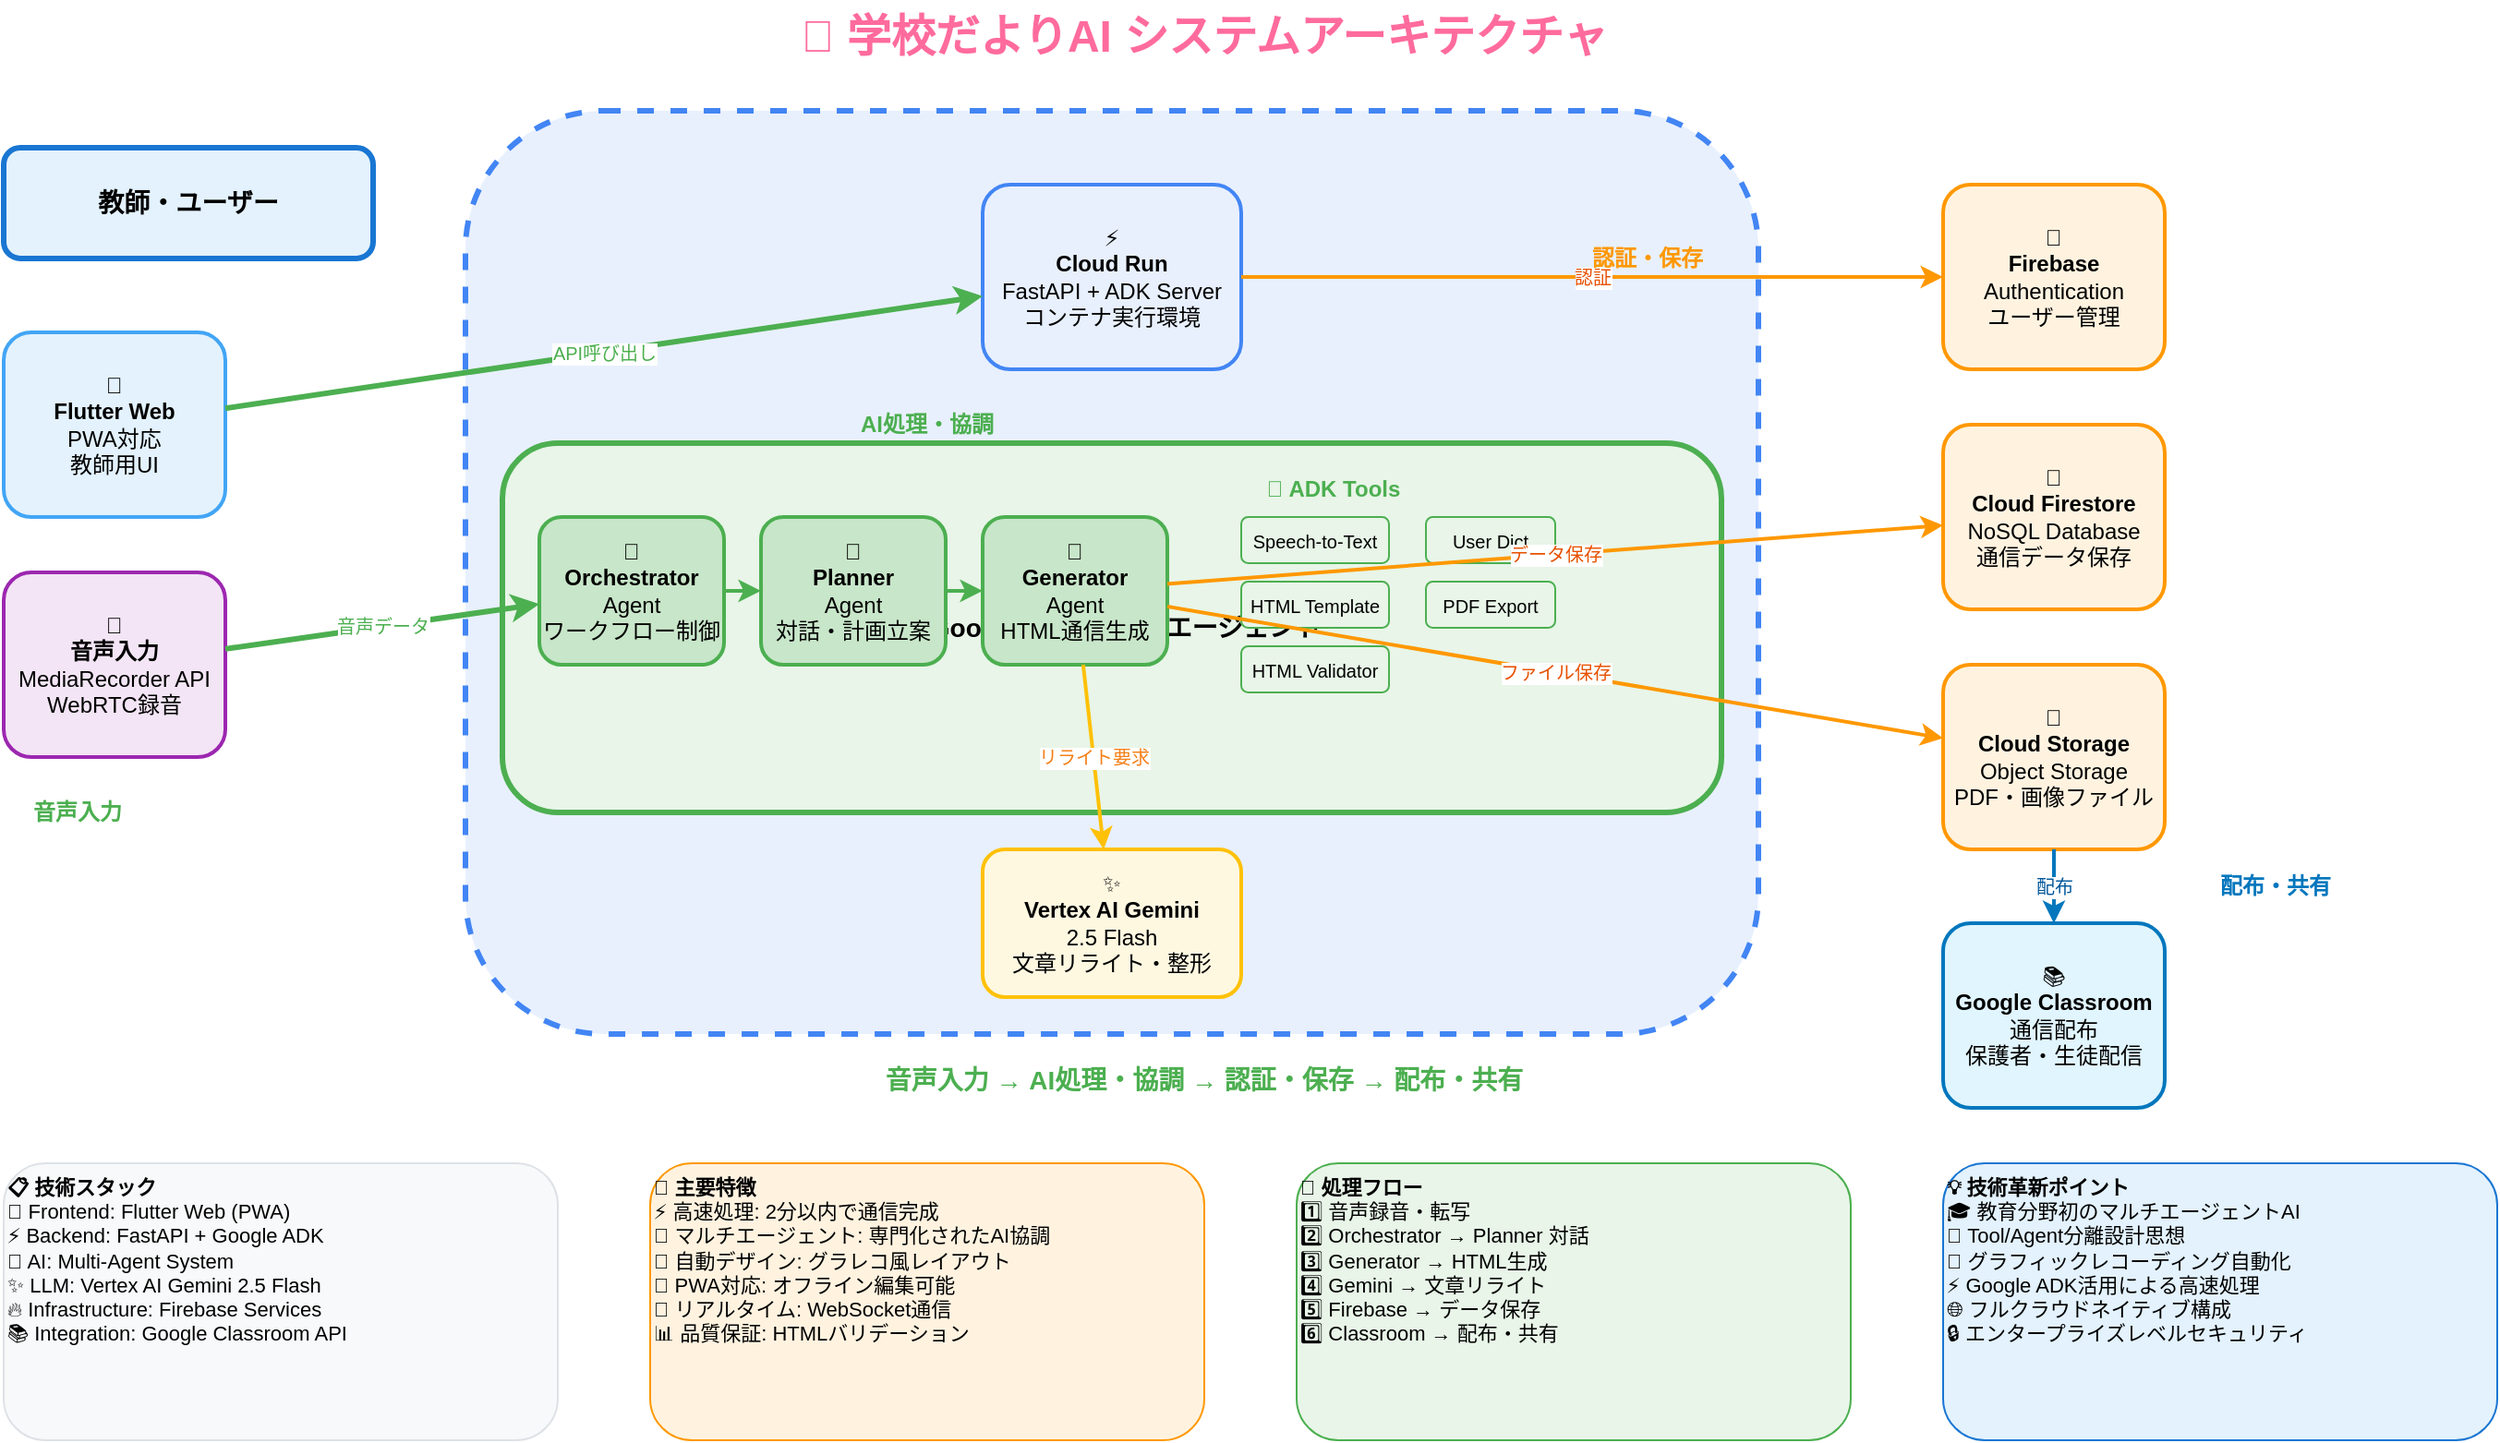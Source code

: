 <?xml version="1.0" encoding="UTF-8"?>
<mxfile version="24.7.17" type="device">
  <diagram name="学校だよりAI システムアーキテクチャ" id="architecture">
    <mxGraphModel dx="1422" dy="794" grid="1" gridSize="10" guides="1" tooltips="1" connect="1" arrows="1" fold="1" page="1" pageScale="1" pageWidth="1400" pageHeight="900" math="0" shadow="0">
      <root>
        <mxCell id="0" />
        <mxCell id="1" parent="0" />
        
        <!-- タイトル -->
        <mxCell id="title" value="🌸 学校だよりAI システムアーキテクチャ" style="text;html=1;strokeColor=none;fillColor=none;align=center;verticalAlign=middle;whiteSpace=wrap;rounded=0;fontSize=24;fontStyle=1;fontColor=#FF6B9D;" vertex="1" parent="1">
          <mxGeometry x="400" y="20" width="600" height="40" as="geometry" />
        </mxCell>

        <!-- 左ゾーン: ユーザー・フロントエンド -->
        <mxCell id="user_section_label" value="教師・ユーザー" style="rounded=1;whiteSpace=wrap;html=1;fillColor=#E3F2FD;strokeColor=#1976D2;strokeWidth=3;fontSize=14;fontStyle=1;" vertex="1" parent="1">
          <mxGeometry x="50" y="100" width="200" height="60" as="geometry" />
        </mxCell>

        <mxCell id="flutter" value="📱&lt;br&gt;&lt;b&gt;Flutter Web&lt;/b&gt;&lt;br&gt;PWA対応&lt;br&gt;教師用UI" style="rounded=1;whiteSpace=wrap;html=1;fillColor=#E3F2FD;strokeColor=#42A5F5;strokeWidth=2;align=center;" vertex="1" parent="1">
          <mxGeometry x="50" y="200" width="120" height="100" as="geometry" />
        </mxCell>

        <mxCell id="voice" value="🎤&lt;br&gt;&lt;b&gt;音声入力&lt;/b&gt;&lt;br&gt;MediaRecorder API&lt;br&gt;WebRTC録音" style="rounded=1;whiteSpace=wrap;html=1;fillColor=#F3E5F5;strokeColor=#9C27B0;strokeWidth=2;align=center;" vertex="1" parent="1">
          <mxGeometry x="50" y="330" width="120" height="100" as="geometry" />
        </mxCell>

        <!-- 中央ゾーン: Google Cloud Platform -->
        <mxCell id="gcp_container" value="Google Cloud Platform" style="rounded=1;whiteSpace=wrap;html=1;fillColor=#E8F0FE;strokeColor=#4285F4;strokeWidth=3;fontSize=16;fontStyle=1;dashed=1;" vertex="1" parent="1">
          <mxGeometry x="300" y="80" width="700" height="500" as="geometry" />
        </mxCell>

        <mxCell id="cloudrun" value="⚡&lt;br&gt;&lt;b&gt;Cloud Run&lt;/b&gt;&lt;br&gt;FastAPI + ADK Server&lt;br&gt;コンテナ実行環境" style="rounded=1;whiteSpace=wrap;html=1;fillColor=#E8F0FE;strokeColor=#4285F4;strokeWidth=2;align=center;" vertex="1" parent="1">
          <mxGeometry x="580" y="120" width="140" height="100" as="geometry" />
        </mxCell>

        <!-- ADKマルチエージェントセクション -->
        <mxCell id="adk_container" value="🤖 Google ADK マルチエージェント" style="rounded=1;whiteSpace=wrap;html=1;fillColor=#E8F5E8;strokeColor=#4CAF50;strokeWidth=3;fontSize=14;fontStyle=1;" vertex="1" parent="1">
          <mxGeometry x="320" y="260" width="660" height="200" as="geometry" />
        </mxCell>

        <!-- エージェント群 -->
        <mxCell id="orchestrator" value="🎯&lt;br&gt;&lt;b&gt;Orchestrator&lt;/b&gt;&lt;br&gt;Agent&lt;br&gt;ワークフロー制御" style="rounded=1;whiteSpace=wrap;html=1;fillColor=#C8E6C9;strokeColor=#4CAF50;strokeWidth=2;align=center;" vertex="1" parent="1">
          <mxGeometry x="340" y="300" width="100" height="80" as="geometry" />
        </mxCell>

        <mxCell id="planner" value="💭&lt;br&gt;&lt;b&gt;Planner&lt;/b&gt;&lt;br&gt;Agent&lt;br&gt;対話・計画立案" style="rounded=1;whiteSpace=wrap;html=1;fillColor=#C8E6C9;strokeColor=#4CAF50;strokeWidth=2;align=center;" vertex="1" parent="1">
          <mxGeometry x="460" y="300" width="100" height="80" as="geometry" />
        </mxCell>

        <mxCell id="generator" value="📝&lt;br&gt;&lt;b&gt;Generator&lt;/b&gt;&lt;br&gt;Agent&lt;br&gt;HTML通信生成" style="rounded=1;whiteSpace=wrap;html=1;fillColor=#C8E6C9;strokeColor=#4CAF50;strokeWidth=2;align=center;" vertex="1" parent="1">
          <mxGeometry x="580" y="300" width="100" height="80" as="geometry" />
        </mxCell>

        <!-- ツール群 -->
        <mxCell id="tools_label" value="🔧 ADK Tools" style="text;html=1;strokeColor=none;fillColor=none;align=center;verticalAlign=middle;whiteSpace=wrap;fontSize=12;fontStyle=1;fontColor=#4CAF50;" vertex="1" parent="1">
          <mxGeometry x="720" y="275" width="100" height="20" as="geometry" />
        </mxCell>

        <mxCell id="tool_speech" value="Speech-to-Text" style="rounded=1;whiteSpace=wrap;html=1;fillColor=#E8F5E8;strokeColor=#4CAF50;fontSize=10;" vertex="1" parent="1">
          <mxGeometry x="720" y="300" width="80" height="25" as="geometry" />
        </mxCell>

        <mxCell id="tool_dict" value="User Dict" style="rounded=1;whiteSpace=wrap;html=1;fillColor=#E8F5E8;strokeColor=#4CAF50;fontSize=10;" vertex="1" parent="1">
          <mxGeometry x="820" y="300" width="70" height="25" as="geometry" />
        </mxCell>

        <mxCell id="tool_template" value="HTML Template" style="rounded=1;whiteSpace=wrap;html=1;fillColor=#E8F5E8;strokeColor=#4CAF50;fontSize=10;" vertex="1" parent="1">
          <mxGeometry x="720" y="335" width="80" height="25" as="geometry" />
        </mxCell>

        <mxCell id="tool_pdf" value="PDF Export" style="rounded=1;whiteSpace=wrap;html=1;fillColor=#E8F5E8;strokeColor=#4CAF50;fontSize=10;" vertex="1" parent="1">
          <mxGeometry x="820" y="335" width="70" height="25" as="geometry" />
        </mxCell>

        <mxCell id="tool_validator" value="HTML Validator" style="rounded=1;whiteSpace=wrap;html=1;fillColor=#E8F5E8;strokeColor=#4CAF50;fontSize=10;" vertex="1" parent="1">
          <mxGeometry x="720" y="370" width="80" height="25" as="geometry" />
        </mxCell>

        <!-- Vertex AI Gemini -->
        <mxCell id="gemini" value="✨&lt;br&gt;&lt;b&gt;Vertex AI Gemini&lt;/b&gt;&lt;br&gt;2.5 Flash&lt;br&gt;文章リライト・整形" style="rounded=1;whiteSpace=wrap;html=1;fillColor=#FFF8E1;strokeColor=#FFC107;strokeWidth=2;align=center;" vertex="1" parent="1">
          <mxGeometry x="580" y="480" width="140" height="80" as="geometry" />
        </mxCell>

        <!-- 右ゾーン: ストレージ・外部サービス -->
        <mxCell id="firebase_auth" value="🔐&lt;br&gt;&lt;b&gt;Firebase&lt;/b&gt;&lt;br&gt;Authentication&lt;br&gt;ユーザー管理" style="rounded=1;whiteSpace=wrap;html=1;fillColor=#FFF3E0;strokeColor=#FF9800;strokeWidth=2;align=center;" vertex="1" parent="1">
          <mxGeometry x="1100" y="120" width="120" height="100" as="geometry" />
        </mxCell>

        <mxCell id="firestore" value="📄&lt;br&gt;&lt;b&gt;Cloud Firestore&lt;/b&gt;&lt;br&gt;NoSQL Database&lt;br&gt;通信データ保存" style="rounded=1;whiteSpace=wrap;html=1;fillColor=#FFF3E0;strokeColor=#FF9800;strokeWidth=2;align=center;" vertex="1" parent="1">
          <mxGeometry x="1100" y="250" width="120" height="100" as="geometry" />
        </mxCell>

        <mxCell id="cloud_storage" value="💾&lt;br&gt;&lt;b&gt;Cloud Storage&lt;/b&gt;&lt;br&gt;Object Storage&lt;br&gt;PDF・画像ファイル" style="rounded=1;whiteSpace=wrap;html=1;fillColor=#FFF3E0;strokeColor=#FF9800;strokeWidth=2;align=center;" vertex="1" parent="1">
          <mxGeometry x="1100" y="380" width="120" height="100" as="geometry" />
        </mxCell>

        <mxCell id="classroom" value="📚&lt;br&gt;&lt;b&gt;Google Classroom&lt;/b&gt;&lt;br&gt;通信配布&lt;br&gt;保護者・生徒配信" style="rounded=1;whiteSpace=wrap;html=1;fillColor=#E1F5FE;strokeColor=#0277BD;strokeWidth=2;align=center;" vertex="1" parent="1">
          <mxGeometry x="1100" y="520" width="120" height="100" as="geometry" />
        </mxCell>

        <!-- データフロー矢印 -->
        <mxCell id="arrow_flutter_to_cloudrun" value="API呼び出し" style="endArrow=classic;html=1;strokeColor=#4CAF50;strokeWidth=3;fontSize=10;fontColor=#4CAF50;" edge="1" parent="1" source="flutter" target="cloudrun">
          <mxGeometry width="50" height="50" relative="1" as="geometry">
            <mxPoint x="200" y="250" as="sourcePoint" />
            <mxPoint x="570" y="170" as="targetPoint" />
          </mxGeometry>
        </mxCell>

        <mxCell id="arrow_voice_to_orchestrator" value="音声データ" style="endArrow=classic;html=1;strokeColor=#4CAF50;strokeWidth=3;fontSize=10;fontColor=#4CAF50;" edge="1" parent="1" source="voice" target="orchestrator">
          <mxGeometry width="50" height="50" relative="1" as="geometry">
            <mxPoint x="200" y="380" as="sourcePoint" />
            <mxPoint x="330" y="340" as="targetPoint" />
          </mxGeometry>
        </mxCell>

        <mxCell id="arrow_orchestrator_to_planner" value="" style="endArrow=classic;html=1;strokeColor=#4CAF50;strokeWidth=2;" edge="1" parent="1" source="orchestrator" target="planner">
          <mxGeometry width="50" height="50" relative="1" as="geometry">
            <mxPoint x="450" y="340" as="sourcePoint" />
            <mxPoint x="500" y="340" as="targetPoint" />
          </mxGeometry>
        </mxCell>

        <mxCell id="arrow_planner_to_generator" value="" style="endArrow=classic;html=1;strokeColor=#4CAF50;strokeWidth=2;" edge="1" parent="1" source="planner" target="generator">
          <mxGeometry width="50" height="50" relative="1" as="geometry">
            <mxPoint x="570" y="340" as="sourcePoint" />
            <mxPoint x="620" y="340" as="targetPoint" />
          </mxGeometry>
        </mxCell>

        <mxCell id="arrow_generator_to_gemini" value="リライト要求" style="endArrow=classic;html=1;strokeColor=#FFC107;strokeWidth=2;fontSize=10;fontColor=#F57F17;" edge="1" parent="1" source="generator" target="gemini">
          <mxGeometry width="50" height="50" relative="1" as="geometry">
            <mxPoint x="630" y="390" as="sourcePoint" />
            <mxPoint x="630" y="470" as="targetPoint" />
          </mxGeometry>
        </mxCell>

        <mxCell id="arrow_cloudrun_to_firebase" value="認証" style="endArrow=classic;html=1;strokeColor=#FF9800;strokeWidth=2;fontSize=10;fontColor=#E65100;" edge="1" parent="1" source="cloudrun" target="firebase_auth">
          <mxGeometry width="50" height="50" relative="1" as="geometry">
            <mxPoint x="730" y="170" as="sourcePoint" />
            <mxPoint x="1090" y="170" as="targetPoint" />
          </mxGeometry>
        </mxCell>

        <mxCell id="arrow_generator_to_firestore" value="データ保存" style="endArrow=classic;html=1;strokeColor=#FF9800;strokeWidth=2;fontSize=10;fontColor=#E65100;" edge="1" parent="1" source="generator" target="firestore">
          <mxGeometry width="50" height="50" relative="1" as="geometry">
            <mxPoint x="690" y="300" as="sourcePoint" />
            <mxPoint x="1090" y="300" as="targetPoint" />
          </mxGeometry>
        </mxCell>

        <mxCell id="arrow_generator_to_storage" value="ファイル保存" style="endArrow=classic;html=1;strokeColor=#FF9800;strokeWidth=2;fontSize=10;fontColor=#E65100;" edge="1" parent="1" source="generator" target="cloud_storage">
          <mxGeometry width="50" height="50" relative="1" as="geometry">
            <mxPoint x="690" y="380" as="sourcePoint" />
            <mxPoint x="1090" y="430" as="targetPoint" />
          </mxGeometry>
        </mxCell>

        <mxCell id="arrow_storage_to_classroom" value="配布" style="endArrow=classic;html=1;strokeColor=#0277BD;strokeWidth=2;fontSize=10;fontColor=#01579B;" edge="1" parent="1" source="cloud_storage" target="classroom">
          <mxGeometry width="50" height="50" relative="1" as="geometry">
            <mxPoint x="1160" y="490" as="sourcePoint" />
            <mxPoint x="1160" y="510" as="targetPoint" />
          </mxGeometry>
        </mxCell>

        <!-- プロセスフローラベル -->
        <mxCell id="flow_label_1" value="音声入力" style="text;html=1;strokeColor=none;fillColor=none;align=center;verticalAlign=middle;whiteSpace=wrap;fontSize=12;fontColor=#4CAF50;fontStyle=1;" vertex="1" parent="1">
          <mxGeometry x="50" y="450" width="80" height="20" as="geometry" />
        </mxCell>

        <mxCell id="flow_label_2" value="AI処理・協調" style="text;html=1;strokeColor=none;fillColor=none;align=center;verticalAlign=middle;whiteSpace=wrap;fontSize=12;fontColor=#4CAF50;fontStyle=1;" vertex="1" parent="1">
          <mxGeometry x="500" y="240" width="100" height="20" as="geometry" />
        </mxCell>

        <mxCell id="flow_label_3" value="認証・保存" style="text;html=1;strokeColor=none;fillColor=none;align=center;verticalAlign=middle;whiteSpace=wrap;fontSize=12;fontColor=#FF9800;fontStyle=1;" vertex="1" parent="1">
          <mxGeometry x="900" y="150" width="80" height="20" as="geometry" />
        </mxCell>

        <mxCell id="flow_label_4" value="配布・共有" style="text;html=1;strokeColor=none;fillColor=none;align=center;verticalAlign=middle;whiteSpace=wrap;fontSize=12;fontColor=#0277BD;fontStyle=1;" vertex="1" parent="1">
          <mxGeometry x="1240" y="490" width="80" height="20" as="geometry" />
        </mxCell>

        <!-- 下部情報ボックス群 -->
        <mxCell id="info_tech_stack" value="&lt;b&gt;📋 技術スタック&lt;/b&gt;&lt;br&gt;🔵 Frontend: Flutter Web (PWA)&lt;br&gt;⚡ Backend: FastAPI + Google ADK&lt;br&gt;🤖 AI: Multi-Agent System&lt;br&gt;✨ LLM: Vertex AI Gemini 2.5 Flash&lt;br&gt;🔥 Infrastructure: Firebase Services&lt;br&gt;📚 Integration: Google Classroom API" style="rounded=1;whiteSpace=wrap;html=1;fillColor=#F8F9FA;strokeColor=#DEE2E6;align=left;verticalAlign=top;fontSize=11;" vertex="1" parent="1">
          <mxGeometry x="50" y="650" width="300" height="150" as="geometry" />
        </mxCell>

        <mxCell id="info_features" value="&lt;b&gt;🎯 主要特徴&lt;/b&gt;&lt;br&gt;⚡ 高速処理: 2分以内で通信完成&lt;br&gt;🤖 マルチエージェント: 専門化されたAI協調&lt;br&gt;🎨 自動デザイン: グラレコ風レイアウト&lt;br&gt;📱 PWA対応: オフライン編集可能&lt;br&gt;🔄 リアルタイム: WebSocket通信&lt;br&gt;📊 品質保証: HTMLバリデーション" style="rounded=1;whiteSpace=wrap;html=1;fillColor=#FFF3E0;strokeColor=#FF9800;align=left;verticalAlign=top;fontSize=11;" vertex="1" parent="1">
          <mxGeometry x="400" y="650" width="300" height="150" as="geometry" />
        </mxCell>

        <mxCell id="info_workflow" value="&lt;b&gt;🔄 処理フロー&lt;/b&gt;&lt;br&gt;1️⃣ 音声録音・転写&lt;br&gt;2️⃣ Orchestrator → Planner 対話&lt;br&gt;3️⃣ Generator → HTML生成&lt;br&gt;4️⃣ Gemini → 文章リライト&lt;br&gt;5️⃣ Firebase → データ保存&lt;br&gt;6️⃣ Classroom → 配布・共有" style="rounded=1;whiteSpace=wrap;html=1;fillColor=#E8F5E8;strokeColor=#4CAF50;align=left;verticalAlign=top;fontSize=11;" vertex="1" parent="1">
          <mxGeometry x="750" y="650" width="300" height="150" as="geometry" />
        </mxCell>

        <mxCell id="info_innovation" value="&lt;b&gt;💡 技術革新ポイント&lt;/b&gt;&lt;br&gt;🎓 教育分野初のマルチエージェントAI&lt;br&gt;🔧 Tool/Agent分離設計思想&lt;br&gt;🎯 グラフィックレコーディング自動化&lt;br&gt;⚡ Google ADK活用による高速処理&lt;br&gt;🌐 フルクラウドネイティブ構成&lt;br&gt;🔒 エンタープライズレベルセキュリティ" style="rounded=1;whiteSpace=wrap;html=1;fillColor=#E3F2FD;strokeColor=#1976D2;align=left;verticalAlign=top;fontSize=11;" vertex="1" parent="1">
          <mxGeometry x="1100" y="650" width="300" height="150" as="geometry" />
        </mxCell>

        <!-- メインデータフロー矢印（全体） -->
        <mxCell id="main_flow_arrow" value="音声入力 → AI処理・協調 → 認証・保存 → 配布・共有" style="text;html=1;strokeColor=none;fillColor=none;align=center;verticalAlign=middle;whiteSpace=wrap;fontSize=14;fontColor=#4CAF50;fontStyle=1;" vertex="1" parent="1">
          <mxGeometry x="400" y="590" width="600" height="30" as="geometry" />
        </mxCell>

      </root>
    </mxGraphModel>
  </diagram>
</mxfile>